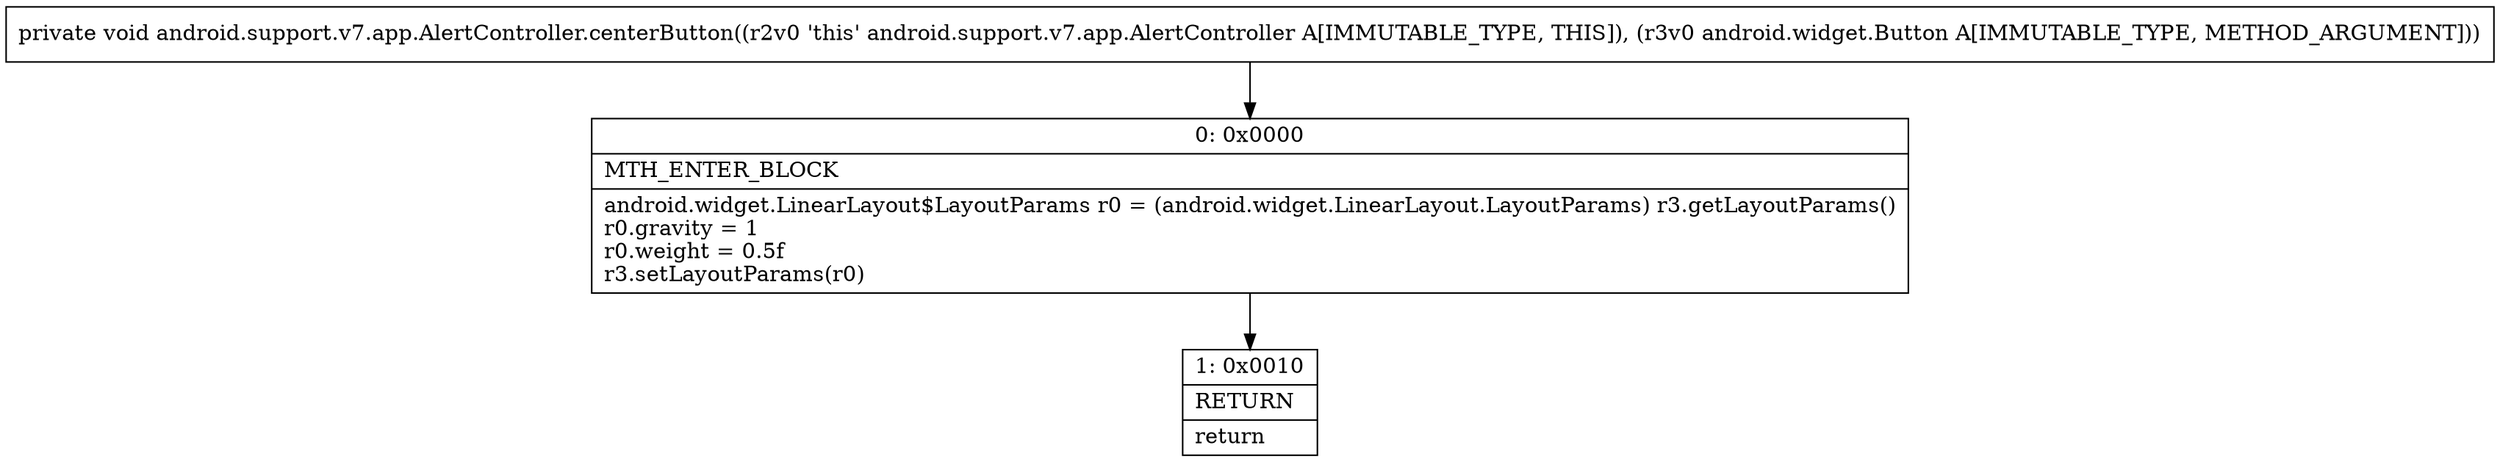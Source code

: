 digraph "CFG forandroid.support.v7.app.AlertController.centerButton(Landroid\/widget\/Button;)V" {
Node_0 [shape=record,label="{0\:\ 0x0000|MTH_ENTER_BLOCK\l|android.widget.LinearLayout$LayoutParams r0 = (android.widget.LinearLayout.LayoutParams) r3.getLayoutParams()\lr0.gravity = 1\lr0.weight = 0.5f\lr3.setLayoutParams(r0)\l}"];
Node_1 [shape=record,label="{1\:\ 0x0010|RETURN\l|return\l}"];
MethodNode[shape=record,label="{private void android.support.v7.app.AlertController.centerButton((r2v0 'this' android.support.v7.app.AlertController A[IMMUTABLE_TYPE, THIS]), (r3v0 android.widget.Button A[IMMUTABLE_TYPE, METHOD_ARGUMENT])) }"];
MethodNode -> Node_0;
Node_0 -> Node_1;
}

